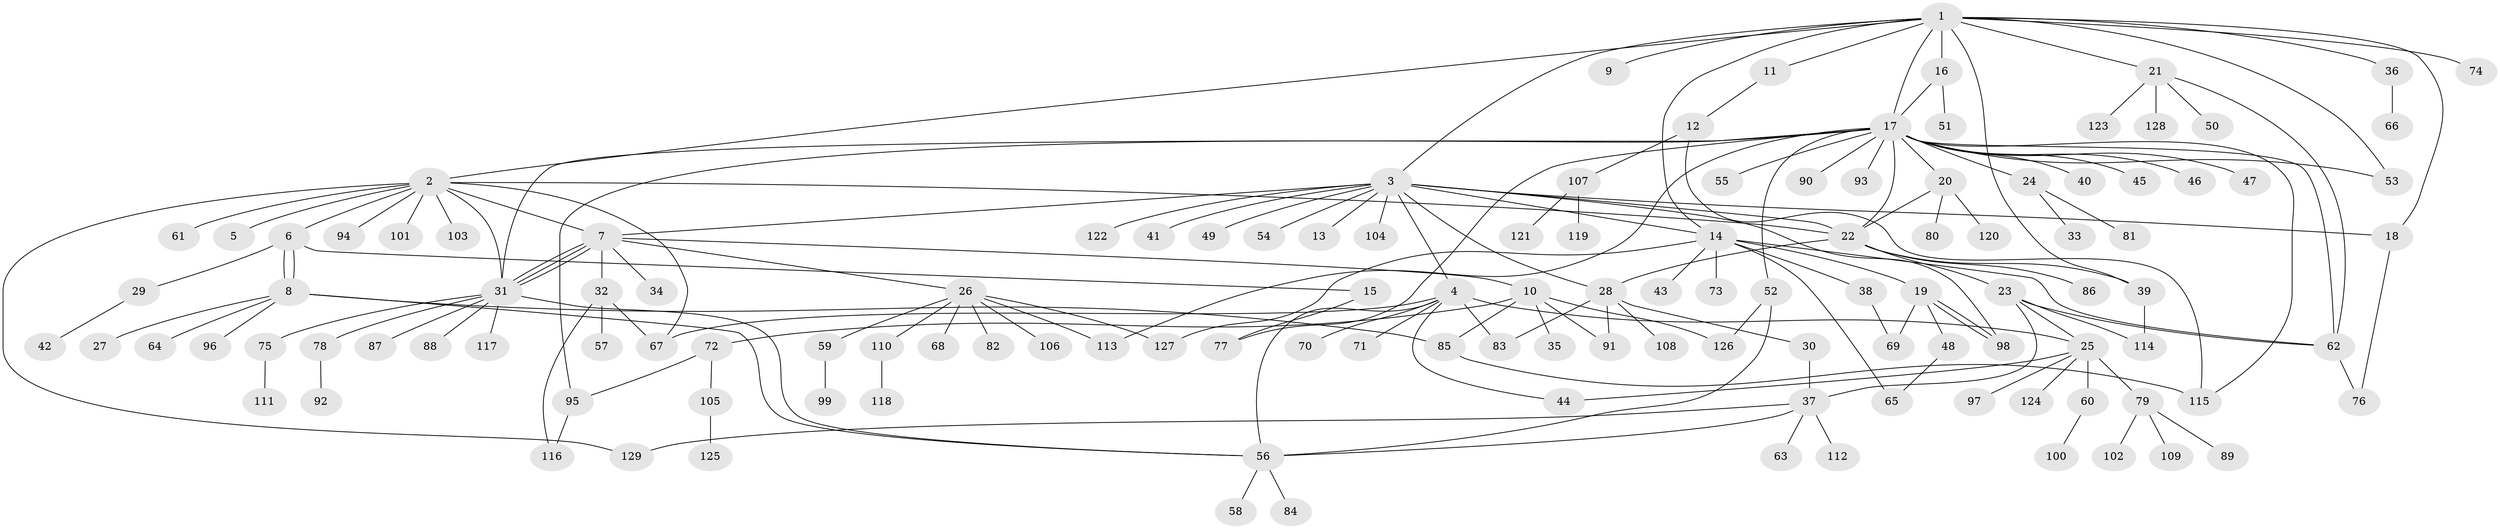// coarse degree distribution, {14: 0.009615384615384616, 11: 0.019230769230769232, 13: 0.009615384615384616, 7: 0.019230769230769232, 1: 0.5384615384615384, 5: 0.028846153846153848, 15: 0.009615384615384616, 12: 0.009615384615384616, 2: 0.19230769230769232, 4: 0.038461538461538464, 8: 0.019230769230769232, 3: 0.07692307692307693, 19: 0.009615384615384616, 6: 0.009615384615384616, 10: 0.009615384615384616}
// Generated by graph-tools (version 1.1) at 2025/51/02/27/25 19:51:56]
// undirected, 129 vertices, 173 edges
graph export_dot {
graph [start="1"]
  node [color=gray90,style=filled];
  1;
  2;
  3;
  4;
  5;
  6;
  7;
  8;
  9;
  10;
  11;
  12;
  13;
  14;
  15;
  16;
  17;
  18;
  19;
  20;
  21;
  22;
  23;
  24;
  25;
  26;
  27;
  28;
  29;
  30;
  31;
  32;
  33;
  34;
  35;
  36;
  37;
  38;
  39;
  40;
  41;
  42;
  43;
  44;
  45;
  46;
  47;
  48;
  49;
  50;
  51;
  52;
  53;
  54;
  55;
  56;
  57;
  58;
  59;
  60;
  61;
  62;
  63;
  64;
  65;
  66;
  67;
  68;
  69;
  70;
  71;
  72;
  73;
  74;
  75;
  76;
  77;
  78;
  79;
  80;
  81;
  82;
  83;
  84;
  85;
  86;
  87;
  88;
  89;
  90;
  91;
  92;
  93;
  94;
  95;
  96;
  97;
  98;
  99;
  100;
  101;
  102;
  103;
  104;
  105;
  106;
  107;
  108;
  109;
  110;
  111;
  112;
  113;
  114;
  115;
  116;
  117;
  118;
  119;
  120;
  121;
  122;
  123;
  124;
  125;
  126;
  127;
  128;
  129;
  1 -- 2;
  1 -- 3;
  1 -- 9;
  1 -- 11;
  1 -- 14;
  1 -- 16;
  1 -- 17;
  1 -- 18;
  1 -- 21;
  1 -- 36;
  1 -- 39;
  1 -- 53;
  1 -- 74;
  2 -- 5;
  2 -- 6;
  2 -- 7;
  2 -- 22;
  2 -- 31;
  2 -- 61;
  2 -- 67;
  2 -- 94;
  2 -- 101;
  2 -- 103;
  2 -- 129;
  3 -- 4;
  3 -- 7;
  3 -- 13;
  3 -- 14;
  3 -- 18;
  3 -- 22;
  3 -- 28;
  3 -- 41;
  3 -- 49;
  3 -- 54;
  3 -- 98;
  3 -- 104;
  3 -- 122;
  4 -- 25;
  4 -- 44;
  4 -- 56;
  4 -- 67;
  4 -- 70;
  4 -- 71;
  4 -- 83;
  6 -- 8;
  6 -- 8;
  6 -- 15;
  6 -- 29;
  7 -- 10;
  7 -- 26;
  7 -- 31;
  7 -- 31;
  7 -- 31;
  7 -- 32;
  7 -- 34;
  8 -- 27;
  8 -- 56;
  8 -- 64;
  8 -- 85;
  8 -- 96;
  10 -- 35;
  10 -- 72;
  10 -- 85;
  10 -- 91;
  10 -- 126;
  11 -- 12;
  12 -- 107;
  12 -- 115;
  14 -- 19;
  14 -- 38;
  14 -- 43;
  14 -- 62;
  14 -- 65;
  14 -- 73;
  14 -- 127;
  15 -- 77;
  16 -- 17;
  16 -- 51;
  17 -- 20;
  17 -- 22;
  17 -- 24;
  17 -- 31;
  17 -- 40;
  17 -- 45;
  17 -- 46;
  17 -- 47;
  17 -- 52;
  17 -- 53;
  17 -- 55;
  17 -- 62;
  17 -- 77;
  17 -- 90;
  17 -- 93;
  17 -- 95;
  17 -- 113;
  17 -- 115;
  18 -- 76;
  19 -- 48;
  19 -- 69;
  19 -- 98;
  19 -- 98;
  20 -- 22;
  20 -- 80;
  20 -- 120;
  21 -- 50;
  21 -- 62;
  21 -- 123;
  21 -- 128;
  22 -- 23;
  22 -- 28;
  22 -- 39;
  22 -- 86;
  23 -- 25;
  23 -- 37;
  23 -- 62;
  23 -- 114;
  24 -- 33;
  24 -- 81;
  25 -- 44;
  25 -- 60;
  25 -- 79;
  25 -- 97;
  25 -- 124;
  26 -- 59;
  26 -- 68;
  26 -- 82;
  26 -- 106;
  26 -- 110;
  26 -- 113;
  26 -- 127;
  28 -- 30;
  28 -- 83;
  28 -- 91;
  28 -- 108;
  29 -- 42;
  30 -- 37;
  31 -- 56;
  31 -- 75;
  31 -- 78;
  31 -- 87;
  31 -- 88;
  31 -- 117;
  32 -- 57;
  32 -- 67;
  32 -- 116;
  36 -- 66;
  37 -- 56;
  37 -- 63;
  37 -- 112;
  37 -- 129;
  38 -- 69;
  39 -- 114;
  48 -- 65;
  52 -- 56;
  52 -- 126;
  56 -- 58;
  56 -- 84;
  59 -- 99;
  60 -- 100;
  62 -- 76;
  72 -- 95;
  72 -- 105;
  75 -- 111;
  78 -- 92;
  79 -- 89;
  79 -- 102;
  79 -- 109;
  85 -- 115;
  95 -- 116;
  105 -- 125;
  107 -- 119;
  107 -- 121;
  110 -- 118;
}
